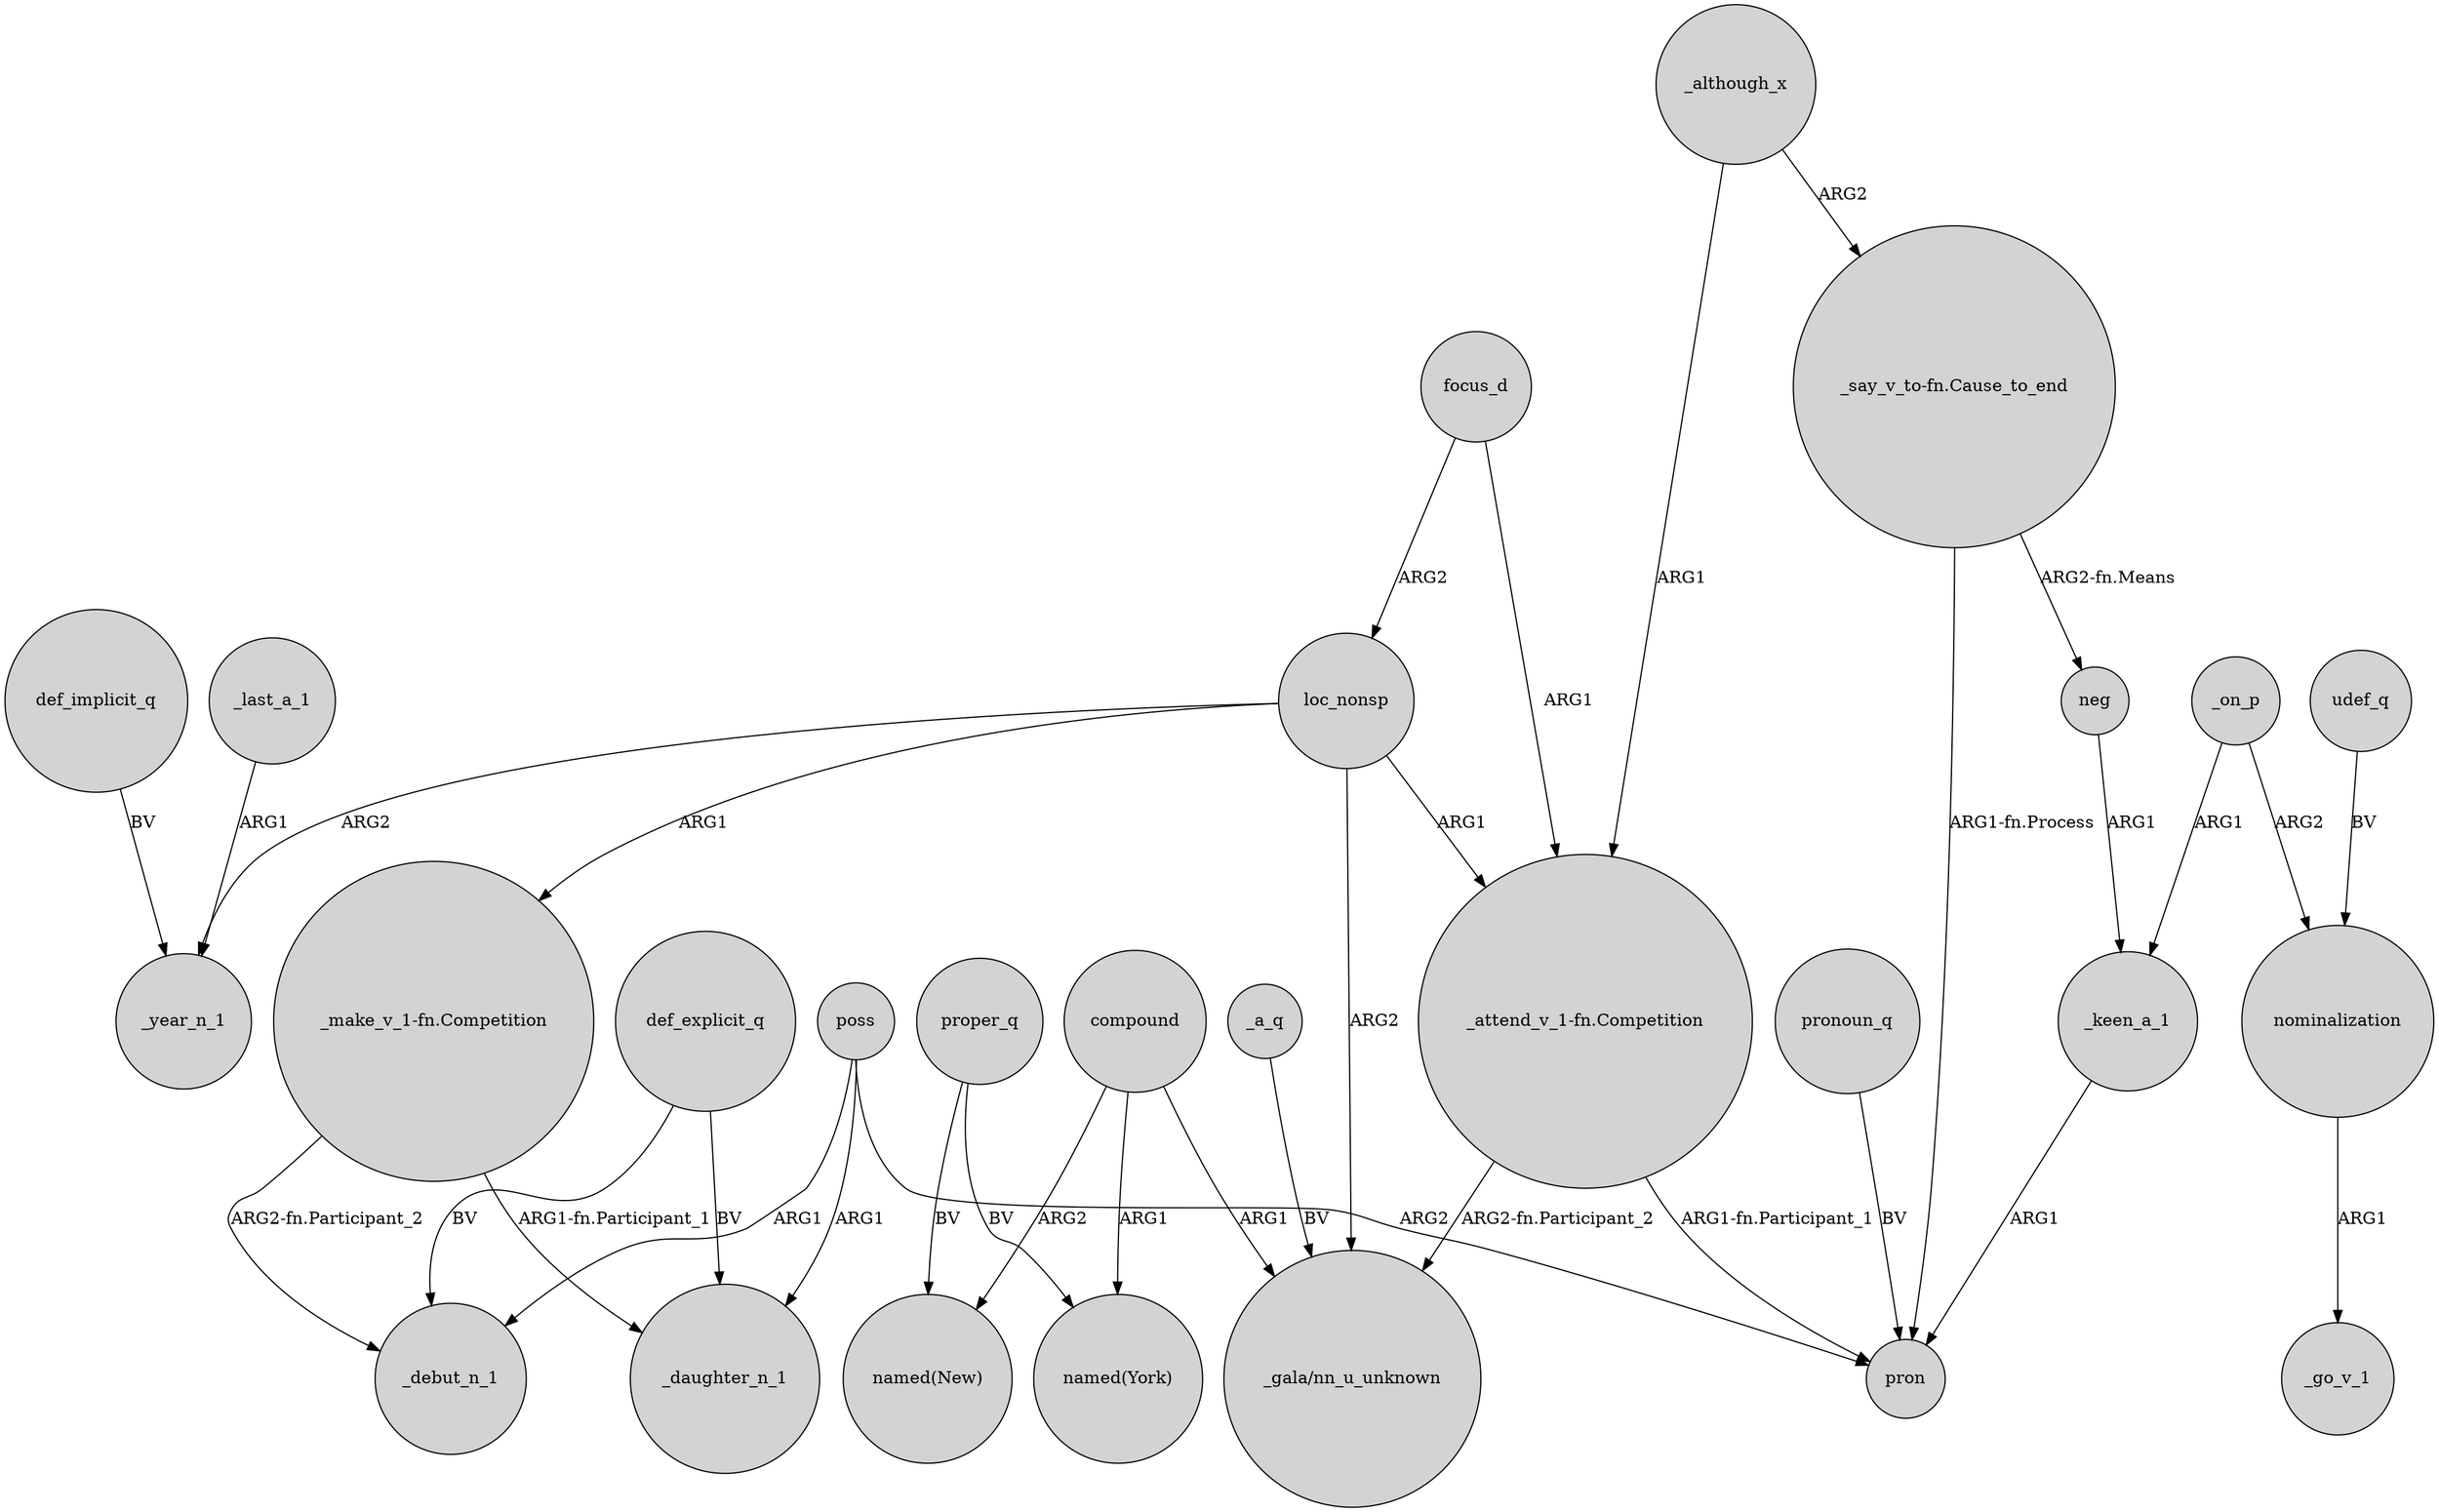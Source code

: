 digraph {
	node [shape=circle style=filled]
	def_explicit_q -> _daughter_n_1 [label=BV]
	"_attend_v_1-fn.Competition" -> "_gala/nn_u_unknown" [label="ARG2-fn.Participant_2"]
	_on_p -> nominalization [label=ARG2]
	compound -> "named(New)" [label=ARG2]
	def_implicit_q -> _year_n_1 [label=BV]
	proper_q -> "named(New)" [label=BV]
	udef_q -> nominalization [label=BV]
	_although_x -> "_say_v_to-fn.Cause_to_end" [label=ARG2]
	neg -> _keen_a_1 [label=ARG1]
	focus_d -> loc_nonsp [label=ARG2]
	"_make_v_1-fn.Competition" -> _daughter_n_1 [label="ARG1-fn.Participant_1"]
	loc_nonsp -> _year_n_1 [label=ARG2]
	"_say_v_to-fn.Cause_to_end" -> pron [label="ARG1-fn.Process"]
	def_explicit_q -> _debut_n_1 [label=BV]
	proper_q -> "named(York)" [label=BV]
	_a_q -> "_gala/nn_u_unknown" [label=BV]
	pronoun_q -> pron [label=BV]
	"_say_v_to-fn.Cause_to_end" -> neg [label="ARG2-fn.Means"]
	_on_p -> _keen_a_1 [label=ARG1]
	poss -> pron [label=ARG2]
	_although_x -> "_attend_v_1-fn.Competition" [label=ARG1]
	"_attend_v_1-fn.Competition" -> pron [label="ARG1-fn.Participant_1"]
	_last_a_1 -> _year_n_1 [label=ARG1]
	_keen_a_1 -> pron [label=ARG1]
	loc_nonsp -> "_gala/nn_u_unknown" [label=ARG2]
	compound -> "_gala/nn_u_unknown" [label=ARG1]
	focus_d -> "_attend_v_1-fn.Competition" [label=ARG1]
	compound -> "named(York)" [label=ARG1]
	poss -> _debut_n_1 [label=ARG1]
	poss -> _daughter_n_1 [label=ARG1]
	"_make_v_1-fn.Competition" -> _debut_n_1 [label="ARG2-fn.Participant_2"]
	nominalization -> _go_v_1 [label=ARG1]
	loc_nonsp -> "_make_v_1-fn.Competition" [label=ARG1]
	loc_nonsp -> "_attend_v_1-fn.Competition" [label=ARG1]
}
